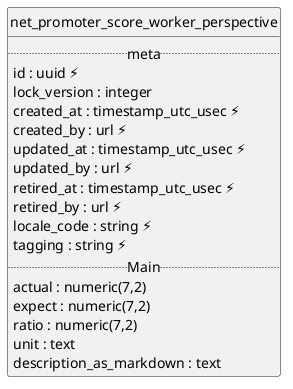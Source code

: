 @startuml uml
skinparam monochrome true
skinparam linetype ortho
hide circle

entity net_promoter_score_worker_perspective {
  .. meta ..
  id : uuid ⚡
  lock_version : integer
  created_at : timestamp_utc_usec ⚡
  created_by : url ⚡
  updated_at : timestamp_utc_usec ⚡
  updated_by : url ⚡
  retired_at : timestamp_utc_usec ⚡
  retired_by : url ⚡
  locale_code : string ⚡
  tagging : string ⚡
  .. Main ..
  actual : numeric(7,2)
  expect : numeric(7,2)
  ratio : numeric(7,2)
  unit : text
  description_as_markdown : text
}

@enduml
